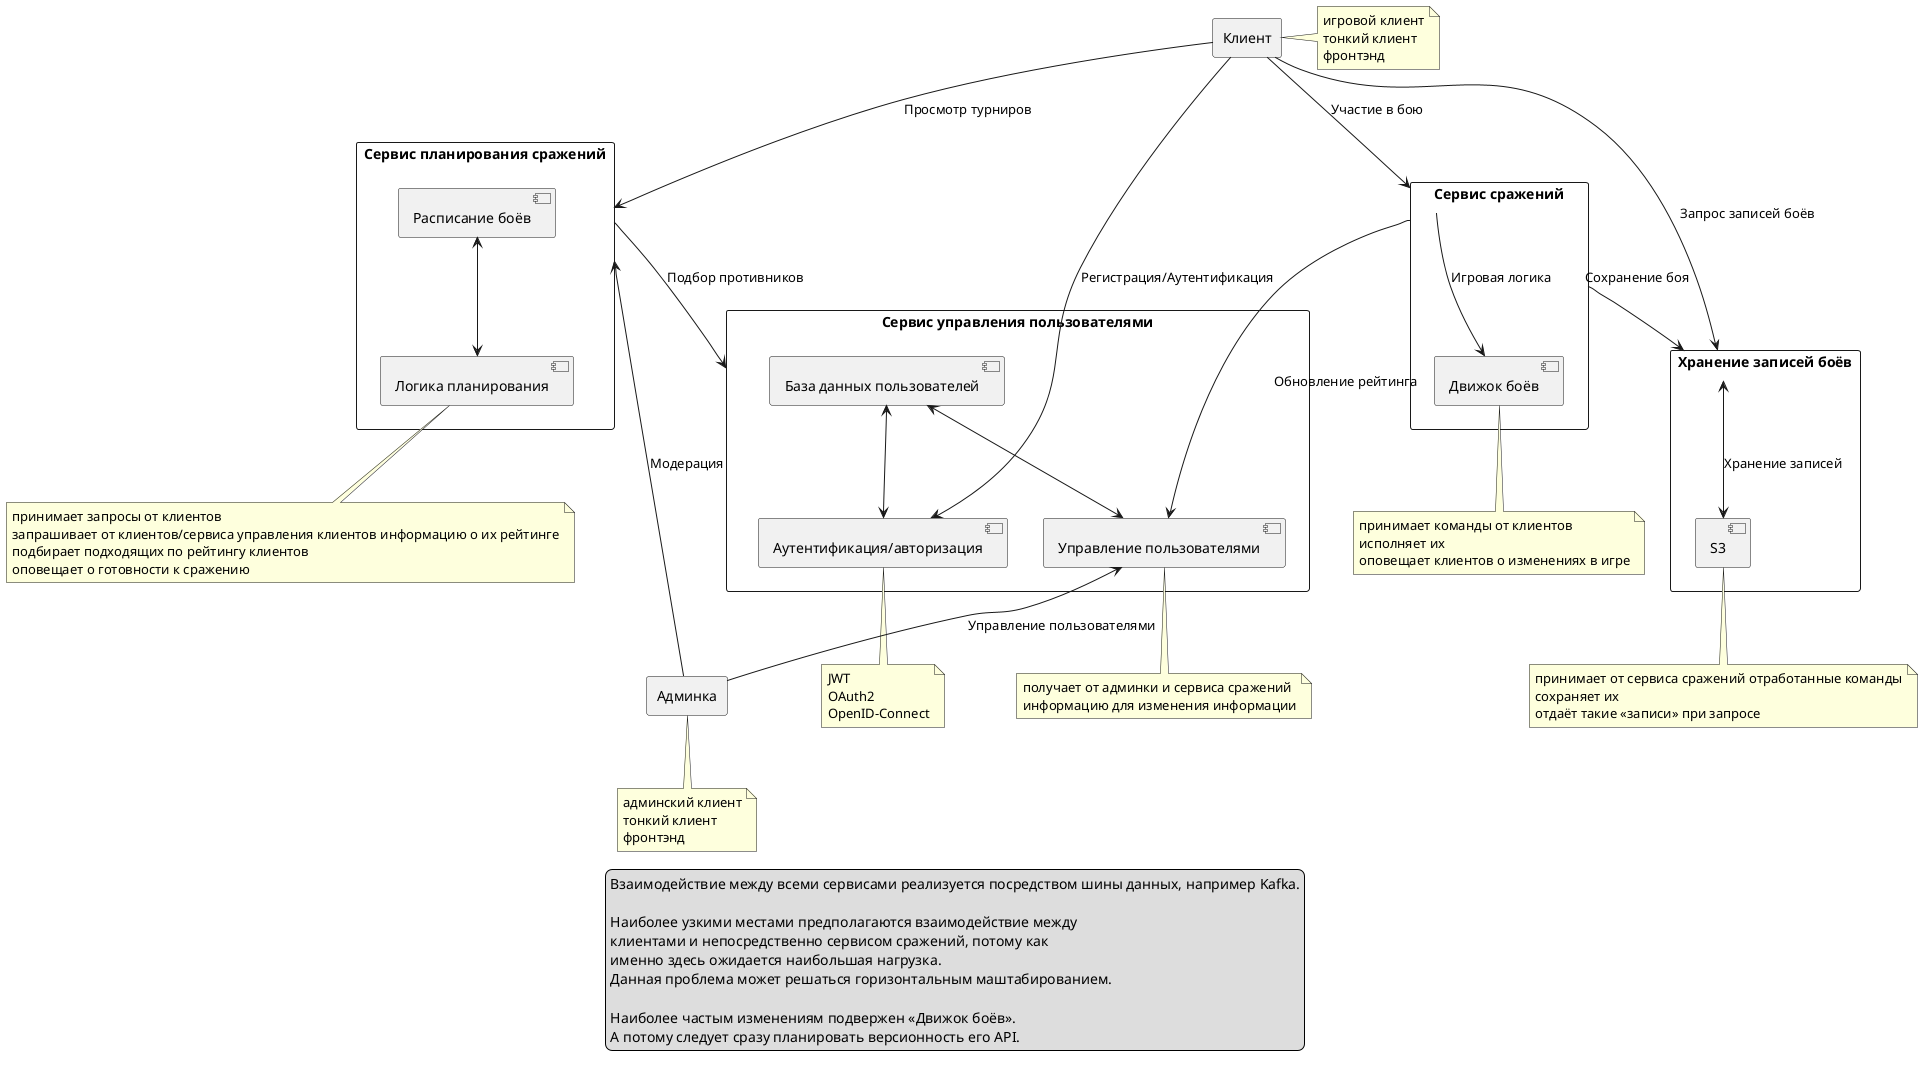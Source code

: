 @startuml Архитектура микросервисов

rectangle "Клиент" as gameclient
note right of gameclient
  игровой клиент
  тонкий клиент
  фронтэнд
end note

rectangle "Админка" as admin
note bottom
  админский клиент
  тонкий клиент
  фронтэнд
end note

rectangle "Сервис управления пользователями" as userservice {
  component [Аутентификация/авторизация] as userauth
  database [База данных пользователей]   as userdb
  component [Управление пользователями]  as usermgr
  usermgr <-up-> userdb
  userauth <-up-> userdb
}
note bottom of userauth
  JWT
  OAuth2
  OpenID-Connect
end note
note bottom of usermgr
  получает от админки и сервиса сражений
  информацию для изменения информации
end note

rectangle "Сервис планирования сражений" as tournamentservice {
  database [Расписание боёв] as tourndb
  component [Логика планирования] as tournserv
  tournserv <-up-> tourndb
}
note bottom of tournserv
  принимает запросы от клиентов
  запрашивает от клиентов/сервиса управления клиентов информацию о их рейтинге
  подбирает подходящих по рейтингу клиентов
  оповещает о готовности к сражению
end note

rectangle "Сервис сражений" as battleservice {
  [Движок боёв] as engine
}
note bottom
  принимает команды от клиентов
  исполняет их
  оповещает клиентов о изменениях в игре
end note

rectangle "Хранение записей боёв" as replay {
  [S3] as replaydb
  replay <--> replaydb : "Хранение записей"
}
note bottom
  принимает от сервиса сражений отработанные команды
  сохраняет их
  отдаёт такие «записи» при запросе
end note


gameclient --> userauth : "Регистрация/Аутентификация"
gameclient --> tournamentservice : "Просмотр турниров"
gameclient --> replay : "Запрос записей боёв"
gameclient --> battleservice : "Участие в бою"

admin -up-> tournamentservice : "Модерация"
admin -up-> usermgr : "Управление пользователями"

tournamentservice --> userservice : "Подбор противников"

battleservice --> engine  : "Игровая логика"
battleservice --> usermgr : "Обновление рейтинга"
battleservice --> replay  : "Сохранение боя"

legend bottom
    Взаимодействие между всеми сервисами реализуется посредством шины данных, например Kafka.

    Наиболее узкими местами предполагаются взаимодействие между
    клиентами и непосредственно сервисом сражений, потому как
    именно здесь ожидается наибольшая нагрузка.
    Данная проблема может решаться горизонтальным маштабированием.

    Наиболее частым изменениям подвержен «Движок боёв».
    А потому следует сразу планировать версионность его API.
end legend

@enduml